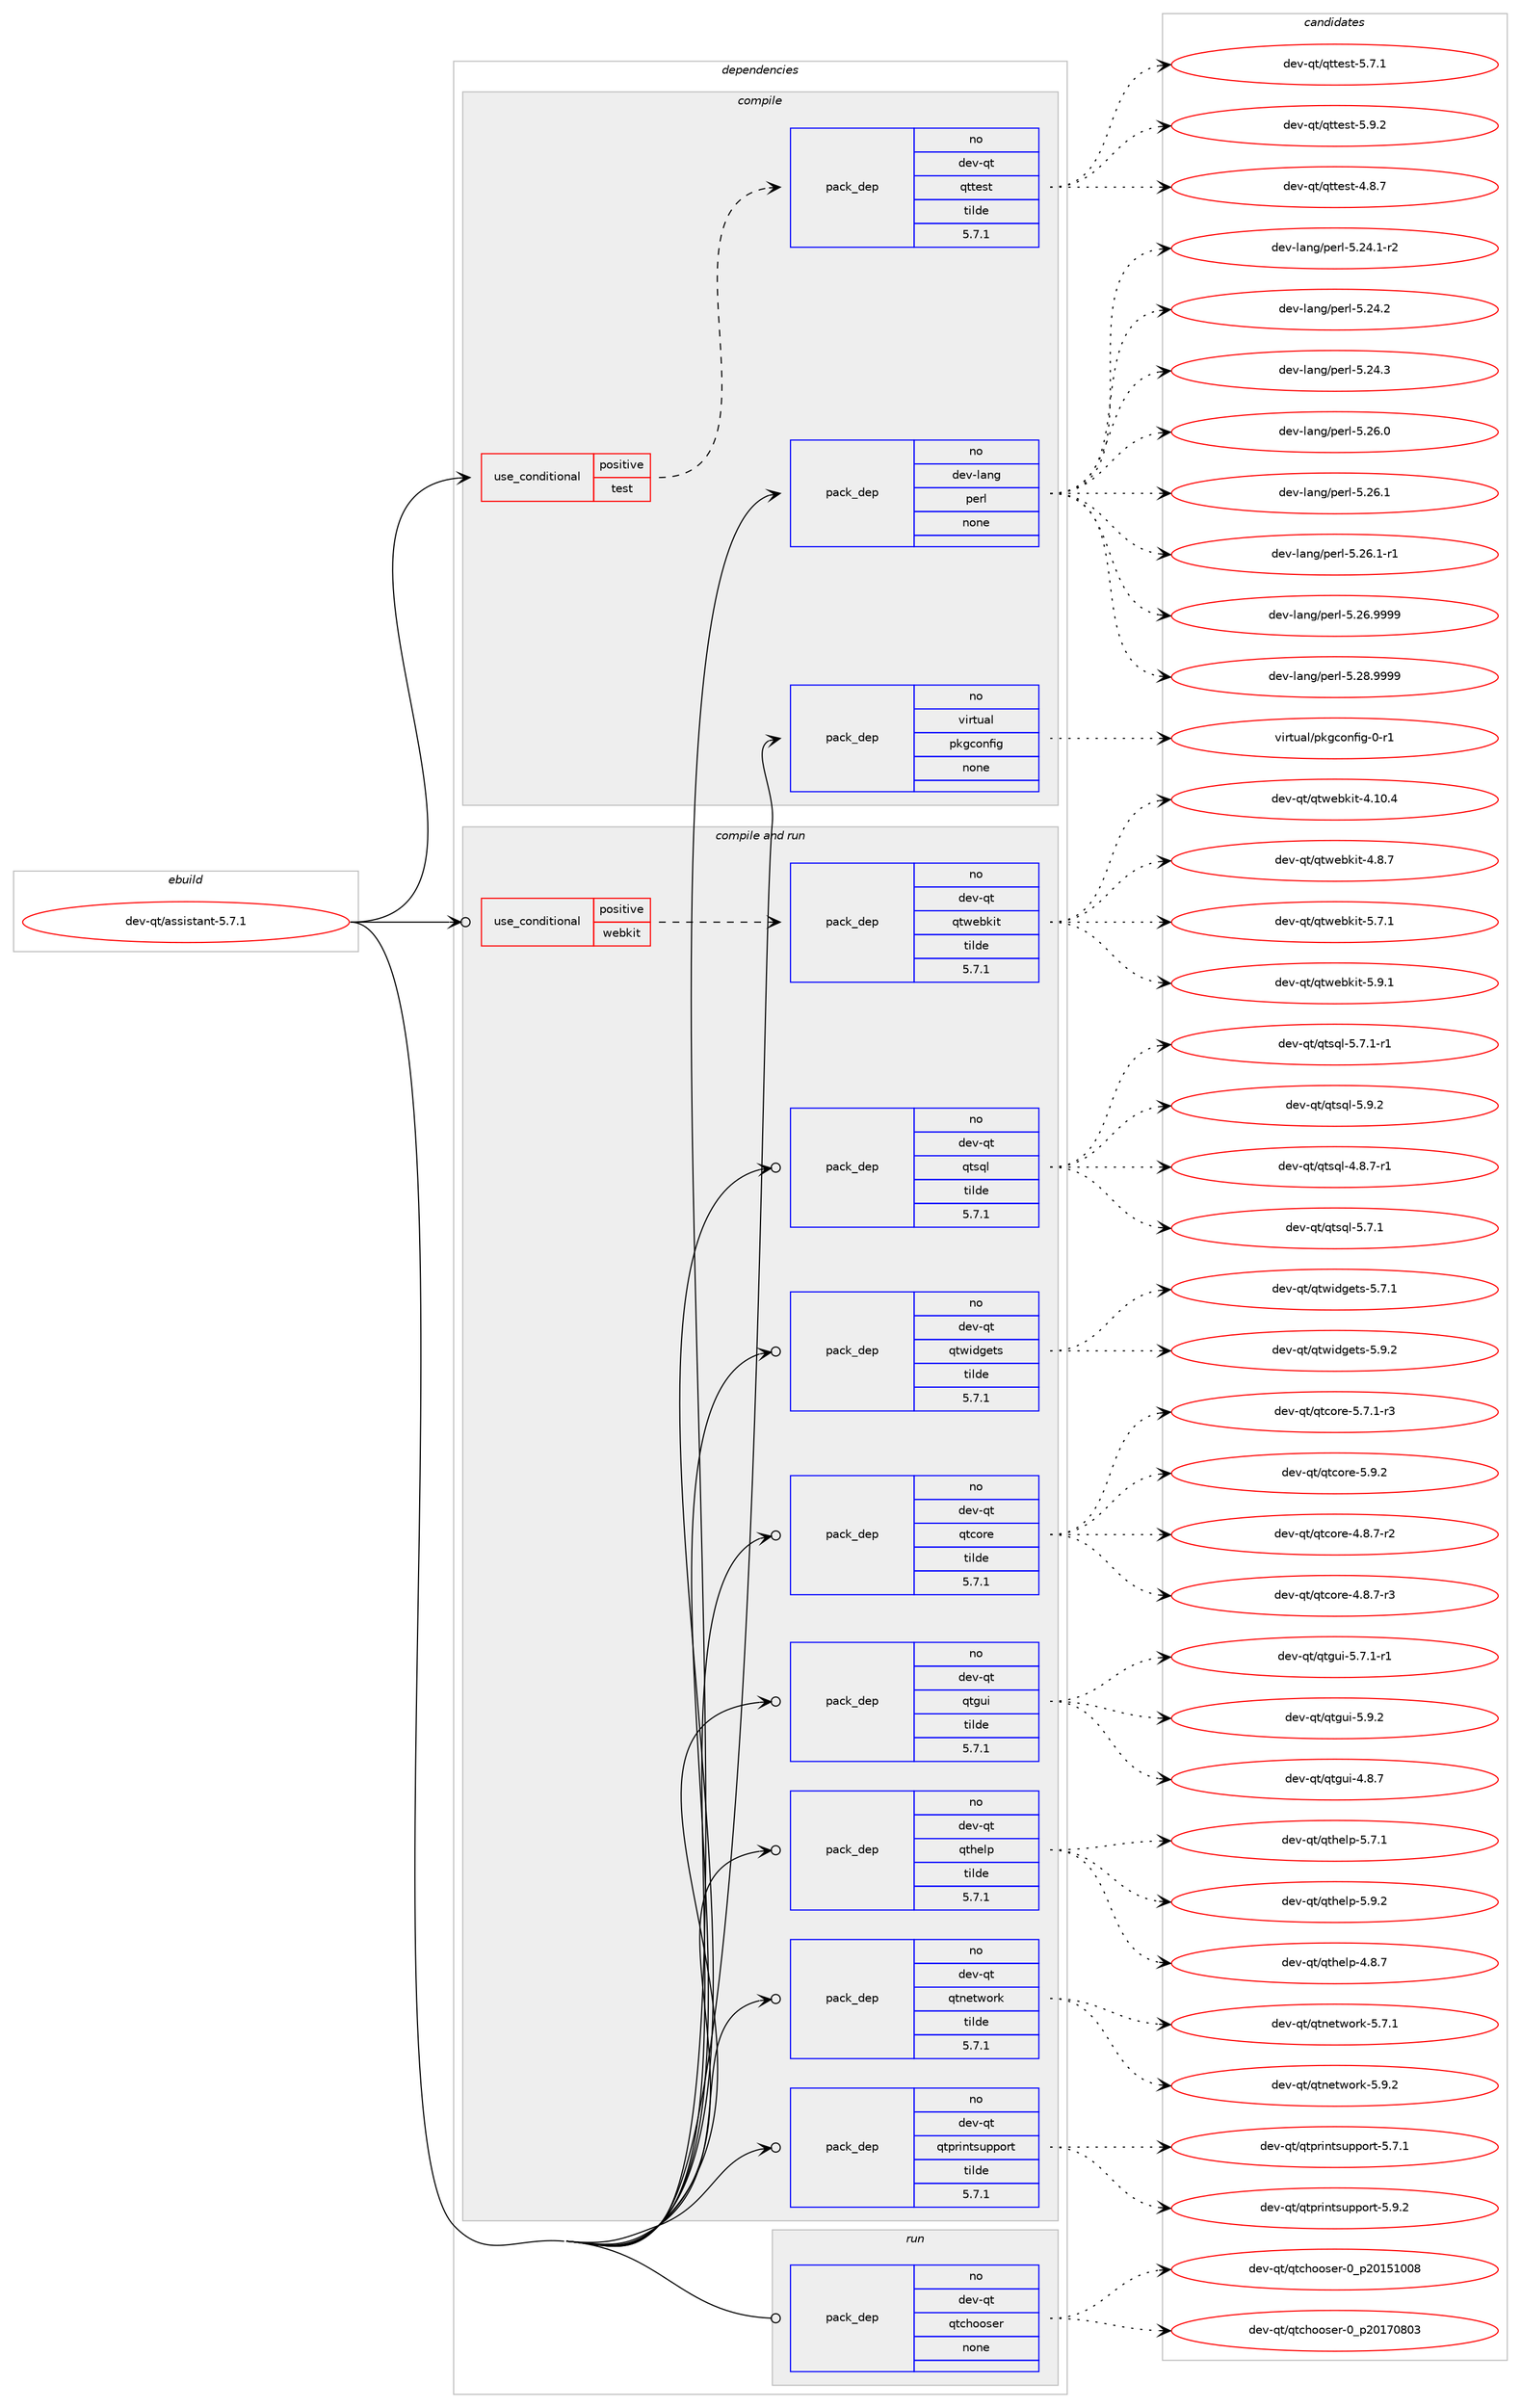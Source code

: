 digraph prolog {

# *************
# Graph options
# *************

newrank=true;
concentrate=true;
compound=true;
graph [rankdir=LR,fontname=Helvetica,fontsize=10,ranksep=1.5];#, ranksep=2.5, nodesep=0.2];
edge  [arrowhead=vee];
node  [fontname=Helvetica,fontsize=10];

# **********
# The ebuild
# **********

subgraph cluster_leftcol {
color=gray;
rank=same;
label=<<i>ebuild</i>>;
id [label="dev-qt/assistant-5.7.1", color=red, width=4, href="../dev-qt/assistant-5.7.1.svg"];
}

# ****************
# The dependencies
# ****************

subgraph cluster_midcol {
color=gray;
label=<<i>dependencies</i>>;
subgraph cluster_compile {
fillcolor="#eeeeee";
style=filled;
label=<<i>compile</i>>;
subgraph cond44227 {
dependency195158 [label=<<TABLE BORDER="0" CELLBORDER="1" CELLSPACING="0" CELLPADDING="4"><TR><TD ROWSPAN="3" CELLPADDING="10">use_conditional</TD></TR><TR><TD>positive</TD></TR><TR><TD>test</TD></TR></TABLE>>, shape=none, color=red];
subgraph pack146966 {
dependency195159 [label=<<TABLE BORDER="0" CELLBORDER="1" CELLSPACING="0" CELLPADDING="4" WIDTH="220"><TR><TD ROWSPAN="6" CELLPADDING="30">pack_dep</TD></TR><TR><TD WIDTH="110">no</TD></TR><TR><TD>dev-qt</TD></TR><TR><TD>qttest</TD></TR><TR><TD>tilde</TD></TR><TR><TD>5.7.1</TD></TR></TABLE>>, shape=none, color=blue];
}
dependency195158:e -> dependency195159:w [weight=20,style="dashed",arrowhead="vee"];
}
id:e -> dependency195158:w [weight=20,style="solid",arrowhead="vee"];
subgraph pack146967 {
dependency195160 [label=<<TABLE BORDER="0" CELLBORDER="1" CELLSPACING="0" CELLPADDING="4" WIDTH="220"><TR><TD ROWSPAN="6" CELLPADDING="30">pack_dep</TD></TR><TR><TD WIDTH="110">no</TD></TR><TR><TD>dev-lang</TD></TR><TR><TD>perl</TD></TR><TR><TD>none</TD></TR><TR><TD></TD></TR></TABLE>>, shape=none, color=blue];
}
id:e -> dependency195160:w [weight=20,style="solid",arrowhead="vee"];
subgraph pack146968 {
dependency195161 [label=<<TABLE BORDER="0" CELLBORDER="1" CELLSPACING="0" CELLPADDING="4" WIDTH="220"><TR><TD ROWSPAN="6" CELLPADDING="30">pack_dep</TD></TR><TR><TD WIDTH="110">no</TD></TR><TR><TD>virtual</TD></TR><TR><TD>pkgconfig</TD></TR><TR><TD>none</TD></TR><TR><TD></TD></TR></TABLE>>, shape=none, color=blue];
}
id:e -> dependency195161:w [weight=20,style="solid",arrowhead="vee"];
}
subgraph cluster_compileandrun {
fillcolor="#eeeeee";
style=filled;
label=<<i>compile and run</i>>;
subgraph cond44228 {
dependency195162 [label=<<TABLE BORDER="0" CELLBORDER="1" CELLSPACING="0" CELLPADDING="4"><TR><TD ROWSPAN="3" CELLPADDING="10">use_conditional</TD></TR><TR><TD>positive</TD></TR><TR><TD>webkit</TD></TR></TABLE>>, shape=none, color=red];
subgraph pack146969 {
dependency195163 [label=<<TABLE BORDER="0" CELLBORDER="1" CELLSPACING="0" CELLPADDING="4" WIDTH="220"><TR><TD ROWSPAN="6" CELLPADDING="30">pack_dep</TD></TR><TR><TD WIDTH="110">no</TD></TR><TR><TD>dev-qt</TD></TR><TR><TD>qtwebkit</TD></TR><TR><TD>tilde</TD></TR><TR><TD>5.7.1</TD></TR></TABLE>>, shape=none, color=blue];
}
dependency195162:e -> dependency195163:w [weight=20,style="dashed",arrowhead="vee"];
}
id:e -> dependency195162:w [weight=20,style="solid",arrowhead="odotvee"];
subgraph pack146970 {
dependency195164 [label=<<TABLE BORDER="0" CELLBORDER="1" CELLSPACING="0" CELLPADDING="4" WIDTH="220"><TR><TD ROWSPAN="6" CELLPADDING="30">pack_dep</TD></TR><TR><TD WIDTH="110">no</TD></TR><TR><TD>dev-qt</TD></TR><TR><TD>qtcore</TD></TR><TR><TD>tilde</TD></TR><TR><TD>5.7.1</TD></TR></TABLE>>, shape=none, color=blue];
}
id:e -> dependency195164:w [weight=20,style="solid",arrowhead="odotvee"];
subgraph pack146971 {
dependency195165 [label=<<TABLE BORDER="0" CELLBORDER="1" CELLSPACING="0" CELLPADDING="4" WIDTH="220"><TR><TD ROWSPAN="6" CELLPADDING="30">pack_dep</TD></TR><TR><TD WIDTH="110">no</TD></TR><TR><TD>dev-qt</TD></TR><TR><TD>qtgui</TD></TR><TR><TD>tilde</TD></TR><TR><TD>5.7.1</TD></TR></TABLE>>, shape=none, color=blue];
}
id:e -> dependency195165:w [weight=20,style="solid",arrowhead="odotvee"];
subgraph pack146972 {
dependency195166 [label=<<TABLE BORDER="0" CELLBORDER="1" CELLSPACING="0" CELLPADDING="4" WIDTH="220"><TR><TD ROWSPAN="6" CELLPADDING="30">pack_dep</TD></TR><TR><TD WIDTH="110">no</TD></TR><TR><TD>dev-qt</TD></TR><TR><TD>qthelp</TD></TR><TR><TD>tilde</TD></TR><TR><TD>5.7.1</TD></TR></TABLE>>, shape=none, color=blue];
}
id:e -> dependency195166:w [weight=20,style="solid",arrowhead="odotvee"];
subgraph pack146973 {
dependency195167 [label=<<TABLE BORDER="0" CELLBORDER="1" CELLSPACING="0" CELLPADDING="4" WIDTH="220"><TR><TD ROWSPAN="6" CELLPADDING="30">pack_dep</TD></TR><TR><TD WIDTH="110">no</TD></TR><TR><TD>dev-qt</TD></TR><TR><TD>qtnetwork</TD></TR><TR><TD>tilde</TD></TR><TR><TD>5.7.1</TD></TR></TABLE>>, shape=none, color=blue];
}
id:e -> dependency195167:w [weight=20,style="solid",arrowhead="odotvee"];
subgraph pack146974 {
dependency195168 [label=<<TABLE BORDER="0" CELLBORDER="1" CELLSPACING="0" CELLPADDING="4" WIDTH="220"><TR><TD ROWSPAN="6" CELLPADDING="30">pack_dep</TD></TR><TR><TD WIDTH="110">no</TD></TR><TR><TD>dev-qt</TD></TR><TR><TD>qtprintsupport</TD></TR><TR><TD>tilde</TD></TR><TR><TD>5.7.1</TD></TR></TABLE>>, shape=none, color=blue];
}
id:e -> dependency195168:w [weight=20,style="solid",arrowhead="odotvee"];
subgraph pack146975 {
dependency195169 [label=<<TABLE BORDER="0" CELLBORDER="1" CELLSPACING="0" CELLPADDING="4" WIDTH="220"><TR><TD ROWSPAN="6" CELLPADDING="30">pack_dep</TD></TR><TR><TD WIDTH="110">no</TD></TR><TR><TD>dev-qt</TD></TR><TR><TD>qtsql</TD></TR><TR><TD>tilde</TD></TR><TR><TD>5.7.1</TD></TR></TABLE>>, shape=none, color=blue];
}
id:e -> dependency195169:w [weight=20,style="solid",arrowhead="odotvee"];
subgraph pack146976 {
dependency195170 [label=<<TABLE BORDER="0" CELLBORDER="1" CELLSPACING="0" CELLPADDING="4" WIDTH="220"><TR><TD ROWSPAN="6" CELLPADDING="30">pack_dep</TD></TR><TR><TD WIDTH="110">no</TD></TR><TR><TD>dev-qt</TD></TR><TR><TD>qtwidgets</TD></TR><TR><TD>tilde</TD></TR><TR><TD>5.7.1</TD></TR></TABLE>>, shape=none, color=blue];
}
id:e -> dependency195170:w [weight=20,style="solid",arrowhead="odotvee"];
}
subgraph cluster_run {
fillcolor="#eeeeee";
style=filled;
label=<<i>run</i>>;
subgraph pack146977 {
dependency195171 [label=<<TABLE BORDER="0" CELLBORDER="1" CELLSPACING="0" CELLPADDING="4" WIDTH="220"><TR><TD ROWSPAN="6" CELLPADDING="30">pack_dep</TD></TR><TR><TD WIDTH="110">no</TD></TR><TR><TD>dev-qt</TD></TR><TR><TD>qtchooser</TD></TR><TR><TD>none</TD></TR><TR><TD></TD></TR></TABLE>>, shape=none, color=blue];
}
id:e -> dependency195171:w [weight=20,style="solid",arrowhead="odot"];
}
}

# **************
# The candidates
# **************

subgraph cluster_choices {
rank=same;
color=gray;
label=<<i>candidates</i>>;

subgraph choice146966 {
color=black;
nodesep=1;
choice1001011184511311647113116116101115116455246564655 [label="dev-qt/qttest-4.8.7", color=red, width=4,href="../dev-qt/qttest-4.8.7.svg"];
choice1001011184511311647113116116101115116455346554649 [label="dev-qt/qttest-5.7.1", color=red, width=4,href="../dev-qt/qttest-5.7.1.svg"];
choice1001011184511311647113116116101115116455346574650 [label="dev-qt/qttest-5.9.2", color=red, width=4,href="../dev-qt/qttest-5.9.2.svg"];
dependency195159:e -> choice1001011184511311647113116116101115116455246564655:w [style=dotted,weight="100"];
dependency195159:e -> choice1001011184511311647113116116101115116455346554649:w [style=dotted,weight="100"];
dependency195159:e -> choice1001011184511311647113116116101115116455346574650:w [style=dotted,weight="100"];
}
subgraph choice146967 {
color=black;
nodesep=1;
choice100101118451089711010347112101114108455346505246494511450 [label="dev-lang/perl-5.24.1-r2", color=red, width=4,href="../dev-lang/perl-5.24.1-r2.svg"];
choice10010111845108971101034711210111410845534650524650 [label="dev-lang/perl-5.24.2", color=red, width=4,href="../dev-lang/perl-5.24.2.svg"];
choice10010111845108971101034711210111410845534650524651 [label="dev-lang/perl-5.24.3", color=red, width=4,href="../dev-lang/perl-5.24.3.svg"];
choice10010111845108971101034711210111410845534650544648 [label="dev-lang/perl-5.26.0", color=red, width=4,href="../dev-lang/perl-5.26.0.svg"];
choice10010111845108971101034711210111410845534650544649 [label="dev-lang/perl-5.26.1", color=red, width=4,href="../dev-lang/perl-5.26.1.svg"];
choice100101118451089711010347112101114108455346505446494511449 [label="dev-lang/perl-5.26.1-r1", color=red, width=4,href="../dev-lang/perl-5.26.1-r1.svg"];
choice10010111845108971101034711210111410845534650544657575757 [label="dev-lang/perl-5.26.9999", color=red, width=4,href="../dev-lang/perl-5.26.9999.svg"];
choice10010111845108971101034711210111410845534650564657575757 [label="dev-lang/perl-5.28.9999", color=red, width=4,href="../dev-lang/perl-5.28.9999.svg"];
dependency195160:e -> choice100101118451089711010347112101114108455346505246494511450:w [style=dotted,weight="100"];
dependency195160:e -> choice10010111845108971101034711210111410845534650524650:w [style=dotted,weight="100"];
dependency195160:e -> choice10010111845108971101034711210111410845534650524651:w [style=dotted,weight="100"];
dependency195160:e -> choice10010111845108971101034711210111410845534650544648:w [style=dotted,weight="100"];
dependency195160:e -> choice10010111845108971101034711210111410845534650544649:w [style=dotted,weight="100"];
dependency195160:e -> choice100101118451089711010347112101114108455346505446494511449:w [style=dotted,weight="100"];
dependency195160:e -> choice10010111845108971101034711210111410845534650544657575757:w [style=dotted,weight="100"];
dependency195160:e -> choice10010111845108971101034711210111410845534650564657575757:w [style=dotted,weight="100"];
}
subgraph choice146968 {
color=black;
nodesep=1;
choice11810511411611797108471121071039911111010210510345484511449 [label="virtual/pkgconfig-0-r1", color=red, width=4,href="../virtual/pkgconfig-0-r1.svg"];
dependency195161:e -> choice11810511411611797108471121071039911111010210510345484511449:w [style=dotted,weight="100"];
}
subgraph choice146969 {
color=black;
nodesep=1;
choice10010111845113116471131161191019810710511645524649484652 [label="dev-qt/qtwebkit-4.10.4", color=red, width=4,href="../dev-qt/qtwebkit-4.10.4.svg"];
choice100101118451131164711311611910198107105116455246564655 [label="dev-qt/qtwebkit-4.8.7", color=red, width=4,href="../dev-qt/qtwebkit-4.8.7.svg"];
choice100101118451131164711311611910198107105116455346554649 [label="dev-qt/qtwebkit-5.7.1", color=red, width=4,href="../dev-qt/qtwebkit-5.7.1.svg"];
choice100101118451131164711311611910198107105116455346574649 [label="dev-qt/qtwebkit-5.9.1", color=red, width=4,href="../dev-qt/qtwebkit-5.9.1.svg"];
dependency195163:e -> choice10010111845113116471131161191019810710511645524649484652:w [style=dotted,weight="100"];
dependency195163:e -> choice100101118451131164711311611910198107105116455246564655:w [style=dotted,weight="100"];
dependency195163:e -> choice100101118451131164711311611910198107105116455346554649:w [style=dotted,weight="100"];
dependency195163:e -> choice100101118451131164711311611910198107105116455346574649:w [style=dotted,weight="100"];
}
subgraph choice146970 {
color=black;
nodesep=1;
choice1001011184511311647113116991111141014552465646554511450 [label="dev-qt/qtcore-4.8.7-r2", color=red, width=4,href="../dev-qt/qtcore-4.8.7-r2.svg"];
choice1001011184511311647113116991111141014552465646554511451 [label="dev-qt/qtcore-4.8.7-r3", color=red, width=4,href="../dev-qt/qtcore-4.8.7-r3.svg"];
choice1001011184511311647113116991111141014553465546494511451 [label="dev-qt/qtcore-5.7.1-r3", color=red, width=4,href="../dev-qt/qtcore-5.7.1-r3.svg"];
choice100101118451131164711311699111114101455346574650 [label="dev-qt/qtcore-5.9.2", color=red, width=4,href="../dev-qt/qtcore-5.9.2.svg"];
dependency195164:e -> choice1001011184511311647113116991111141014552465646554511450:w [style=dotted,weight="100"];
dependency195164:e -> choice1001011184511311647113116991111141014552465646554511451:w [style=dotted,weight="100"];
dependency195164:e -> choice1001011184511311647113116991111141014553465546494511451:w [style=dotted,weight="100"];
dependency195164:e -> choice100101118451131164711311699111114101455346574650:w [style=dotted,weight="100"];
}
subgraph choice146971 {
color=black;
nodesep=1;
choice1001011184511311647113116103117105455246564655 [label="dev-qt/qtgui-4.8.7", color=red, width=4,href="../dev-qt/qtgui-4.8.7.svg"];
choice10010111845113116471131161031171054553465546494511449 [label="dev-qt/qtgui-5.7.1-r1", color=red, width=4,href="../dev-qt/qtgui-5.7.1-r1.svg"];
choice1001011184511311647113116103117105455346574650 [label="dev-qt/qtgui-5.9.2", color=red, width=4,href="../dev-qt/qtgui-5.9.2.svg"];
dependency195165:e -> choice1001011184511311647113116103117105455246564655:w [style=dotted,weight="100"];
dependency195165:e -> choice10010111845113116471131161031171054553465546494511449:w [style=dotted,weight="100"];
dependency195165:e -> choice1001011184511311647113116103117105455346574650:w [style=dotted,weight="100"];
}
subgraph choice146972 {
color=black;
nodesep=1;
choice1001011184511311647113116104101108112455246564655 [label="dev-qt/qthelp-4.8.7", color=red, width=4,href="../dev-qt/qthelp-4.8.7.svg"];
choice1001011184511311647113116104101108112455346554649 [label="dev-qt/qthelp-5.7.1", color=red, width=4,href="../dev-qt/qthelp-5.7.1.svg"];
choice1001011184511311647113116104101108112455346574650 [label="dev-qt/qthelp-5.9.2", color=red, width=4,href="../dev-qt/qthelp-5.9.2.svg"];
dependency195166:e -> choice1001011184511311647113116104101108112455246564655:w [style=dotted,weight="100"];
dependency195166:e -> choice1001011184511311647113116104101108112455346554649:w [style=dotted,weight="100"];
dependency195166:e -> choice1001011184511311647113116104101108112455346574650:w [style=dotted,weight="100"];
}
subgraph choice146973 {
color=black;
nodesep=1;
choice1001011184511311647113116110101116119111114107455346554649 [label="dev-qt/qtnetwork-5.7.1", color=red, width=4,href="../dev-qt/qtnetwork-5.7.1.svg"];
choice1001011184511311647113116110101116119111114107455346574650 [label="dev-qt/qtnetwork-5.9.2", color=red, width=4,href="../dev-qt/qtnetwork-5.9.2.svg"];
dependency195167:e -> choice1001011184511311647113116110101116119111114107455346554649:w [style=dotted,weight="100"];
dependency195167:e -> choice1001011184511311647113116110101116119111114107455346574650:w [style=dotted,weight="100"];
}
subgraph choice146974 {
color=black;
nodesep=1;
choice1001011184511311647113116112114105110116115117112112111114116455346554649 [label="dev-qt/qtprintsupport-5.7.1", color=red, width=4,href="../dev-qt/qtprintsupport-5.7.1.svg"];
choice1001011184511311647113116112114105110116115117112112111114116455346574650 [label="dev-qt/qtprintsupport-5.9.2", color=red, width=4,href="../dev-qt/qtprintsupport-5.9.2.svg"];
dependency195168:e -> choice1001011184511311647113116112114105110116115117112112111114116455346554649:w [style=dotted,weight="100"];
dependency195168:e -> choice1001011184511311647113116112114105110116115117112112111114116455346574650:w [style=dotted,weight="100"];
}
subgraph choice146975 {
color=black;
nodesep=1;
choice10010111845113116471131161151131084552465646554511449 [label="dev-qt/qtsql-4.8.7-r1", color=red, width=4,href="../dev-qt/qtsql-4.8.7-r1.svg"];
choice1001011184511311647113116115113108455346554649 [label="dev-qt/qtsql-5.7.1", color=red, width=4,href="../dev-qt/qtsql-5.7.1.svg"];
choice10010111845113116471131161151131084553465546494511449 [label="dev-qt/qtsql-5.7.1-r1", color=red, width=4,href="../dev-qt/qtsql-5.7.1-r1.svg"];
choice1001011184511311647113116115113108455346574650 [label="dev-qt/qtsql-5.9.2", color=red, width=4,href="../dev-qt/qtsql-5.9.2.svg"];
dependency195169:e -> choice10010111845113116471131161151131084552465646554511449:w [style=dotted,weight="100"];
dependency195169:e -> choice1001011184511311647113116115113108455346554649:w [style=dotted,weight="100"];
dependency195169:e -> choice10010111845113116471131161151131084553465546494511449:w [style=dotted,weight="100"];
dependency195169:e -> choice1001011184511311647113116115113108455346574650:w [style=dotted,weight="100"];
}
subgraph choice146976 {
color=black;
nodesep=1;
choice1001011184511311647113116119105100103101116115455346554649 [label="dev-qt/qtwidgets-5.7.1", color=red, width=4,href="../dev-qt/qtwidgets-5.7.1.svg"];
choice1001011184511311647113116119105100103101116115455346574650 [label="dev-qt/qtwidgets-5.9.2", color=red, width=4,href="../dev-qt/qtwidgets-5.9.2.svg"];
dependency195170:e -> choice1001011184511311647113116119105100103101116115455346554649:w [style=dotted,weight="100"];
dependency195170:e -> choice1001011184511311647113116119105100103101116115455346574650:w [style=dotted,weight="100"];
}
subgraph choice146977 {
color=black;
nodesep=1;
choice1001011184511311647113116991041111111151011144548951125048495349484856 [label="dev-qt/qtchooser-0_p20151008", color=red, width=4,href="../dev-qt/qtchooser-0_p20151008.svg"];
choice1001011184511311647113116991041111111151011144548951125048495548564851 [label="dev-qt/qtchooser-0_p20170803", color=red, width=4,href="../dev-qt/qtchooser-0_p20170803.svg"];
dependency195171:e -> choice1001011184511311647113116991041111111151011144548951125048495349484856:w [style=dotted,weight="100"];
dependency195171:e -> choice1001011184511311647113116991041111111151011144548951125048495548564851:w [style=dotted,weight="100"];
}
}

}
